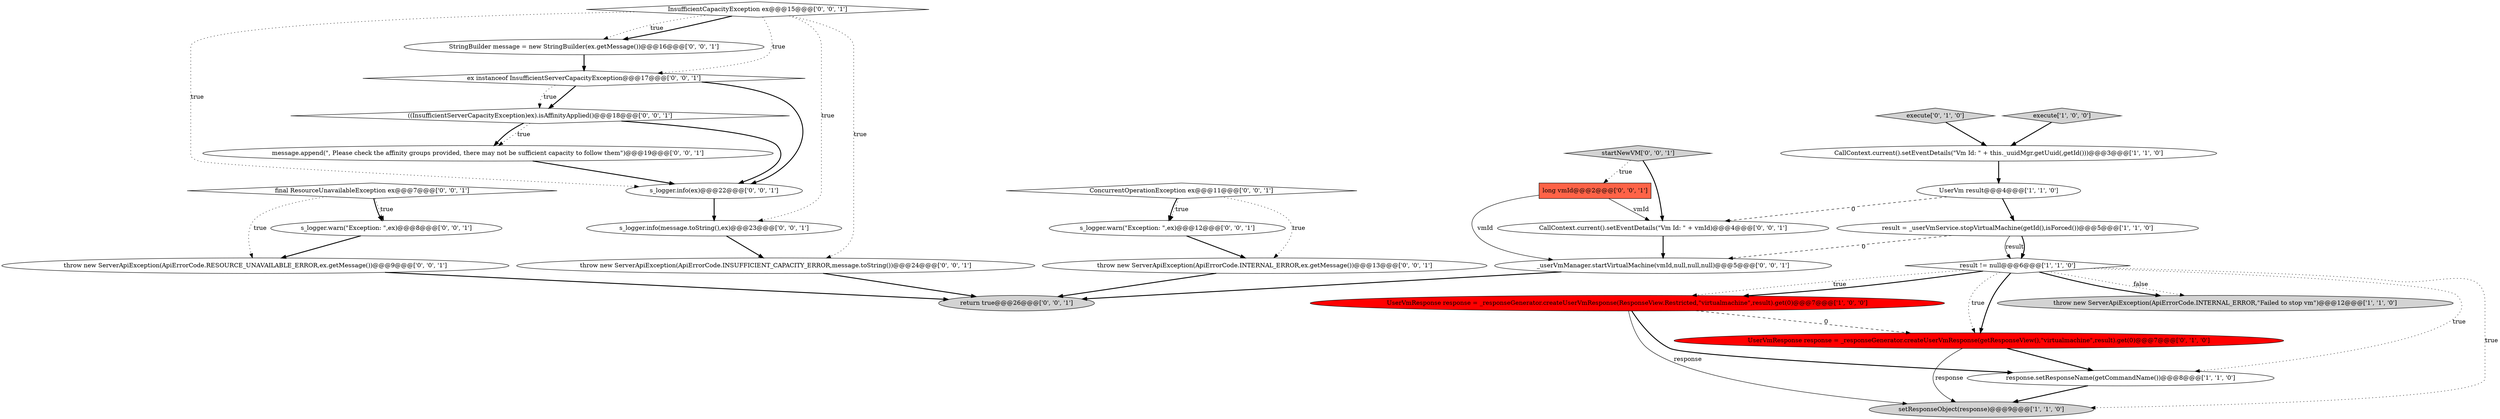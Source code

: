 digraph {
0 [style = filled, label = "result = _userVmService.stopVirtualMachine(getId(),isForced())@@@5@@@['1', '1', '0']", fillcolor = white, shape = ellipse image = "AAA0AAABBB1BBB"];
24 [style = filled, label = "((InsufficientServerCapacityException)ex).isAffinityApplied()@@@18@@@['0', '0', '1']", fillcolor = white, shape = diamond image = "AAA0AAABBB3BBB"];
26 [style = filled, label = "throw new ServerApiException(ApiErrorCode.RESOURCE_UNAVAILABLE_ERROR,ex.getMessage())@@@9@@@['0', '0', '1']", fillcolor = white, shape = ellipse image = "AAA0AAABBB3BBB"];
4 [style = filled, label = "CallContext.current().setEventDetails(\"Vm Id: \" + this._uuidMgr.getUuid(,getId()))@@@3@@@['1', '1', '0']", fillcolor = white, shape = ellipse image = "AAA0AAABBB1BBB"];
29 [style = filled, label = "ex instanceof InsufficientServerCapacityException@@@17@@@['0', '0', '1']", fillcolor = white, shape = diamond image = "AAA0AAABBB3BBB"];
23 [style = filled, label = "InsufficientCapacityException ex@@@15@@@['0', '0', '1']", fillcolor = white, shape = diamond image = "AAA0AAABBB3BBB"];
27 [style = filled, label = "s_logger.warn(\"Exception: \",ex)@@@12@@@['0', '0', '1']", fillcolor = white, shape = ellipse image = "AAA0AAABBB3BBB"];
3 [style = filled, label = "execute['1', '0', '0']", fillcolor = lightgray, shape = diamond image = "AAA0AAABBB1BBB"];
9 [style = filled, label = "execute['0', '1', '0']", fillcolor = lightgray, shape = diamond image = "AAA0AAABBB2BBB"];
5 [style = filled, label = "result != null@@@6@@@['1', '1', '0']", fillcolor = white, shape = diamond image = "AAA0AAABBB1BBB"];
11 [style = filled, label = "ConcurrentOperationException ex@@@11@@@['0', '0', '1']", fillcolor = white, shape = diamond image = "AAA0AAABBB3BBB"];
18 [style = filled, label = "return true@@@26@@@['0', '0', '1']", fillcolor = lightgray, shape = ellipse image = "AAA0AAABBB3BBB"];
1 [style = filled, label = "throw new ServerApiException(ApiErrorCode.INTERNAL_ERROR,\"Failed to stop vm\")@@@12@@@['1', '1', '0']", fillcolor = lightgray, shape = ellipse image = "AAA0AAABBB1BBB"];
20 [style = filled, label = "s_logger.info(ex)@@@22@@@['0', '0', '1']", fillcolor = white, shape = ellipse image = "AAA0AAABBB3BBB"];
12 [style = filled, label = "message.append(\", Please check the affinity groups provided, there may not be sufficient capacity to follow them\")@@@19@@@['0', '0', '1']", fillcolor = white, shape = ellipse image = "AAA0AAABBB3BBB"];
8 [style = filled, label = "setResponseObject(response)@@@9@@@['1', '1', '0']", fillcolor = lightgray, shape = ellipse image = "AAA0AAABBB1BBB"];
15 [style = filled, label = "long vmId@@@2@@@['0', '0', '1']", fillcolor = tomato, shape = box image = "AAA0AAABBB3BBB"];
19 [style = filled, label = "startNewVM['0', '0', '1']", fillcolor = lightgray, shape = diamond image = "AAA0AAABBB3BBB"];
2 [style = filled, label = "UserVm result@@@4@@@['1', '1', '0']", fillcolor = white, shape = ellipse image = "AAA0AAABBB1BBB"];
14 [style = filled, label = "_userVmManager.startVirtualMachine(vmId,null,null,null)@@@5@@@['0', '0', '1']", fillcolor = white, shape = ellipse image = "AAA0AAABBB3BBB"];
16 [style = filled, label = "final ResourceUnavailableException ex@@@7@@@['0', '0', '1']", fillcolor = white, shape = diamond image = "AAA0AAABBB3BBB"];
25 [style = filled, label = "CallContext.current().setEventDetails(\"Vm Id: \" + vmId)@@@4@@@['0', '0', '1']", fillcolor = white, shape = ellipse image = "AAA0AAABBB3BBB"];
13 [style = filled, label = "throw new ServerApiException(ApiErrorCode.INSUFFICIENT_CAPACITY_ERROR,message.toString())@@@24@@@['0', '0', '1']", fillcolor = white, shape = ellipse image = "AAA0AAABBB3BBB"];
28 [style = filled, label = "throw new ServerApiException(ApiErrorCode.INTERNAL_ERROR,ex.getMessage())@@@13@@@['0', '0', '1']", fillcolor = white, shape = ellipse image = "AAA0AAABBB3BBB"];
10 [style = filled, label = "UserVmResponse response = _responseGenerator.createUserVmResponse(getResponseView(),\"virtualmachine\",result).get(0)@@@7@@@['0', '1', '0']", fillcolor = red, shape = ellipse image = "AAA1AAABBB2BBB"];
6 [style = filled, label = "response.setResponseName(getCommandName())@@@8@@@['1', '1', '0']", fillcolor = white, shape = ellipse image = "AAA0AAABBB1BBB"];
17 [style = filled, label = "s_logger.warn(\"Exception: \",ex)@@@8@@@['0', '0', '1']", fillcolor = white, shape = ellipse image = "AAA0AAABBB3BBB"];
22 [style = filled, label = "StringBuilder message = new StringBuilder(ex.getMessage())@@@16@@@['0', '0', '1']", fillcolor = white, shape = ellipse image = "AAA0AAABBB3BBB"];
7 [style = filled, label = "UserVmResponse response = _responseGenerator.createUserVmResponse(ResponseView.Restricted,\"virtualmachine\",result).get(0)@@@7@@@['1', '0', '0']", fillcolor = red, shape = ellipse image = "AAA1AAABBB1BBB"];
21 [style = filled, label = "s_logger.info(message.toString(),ex)@@@23@@@['0', '0', '1']", fillcolor = white, shape = ellipse image = "AAA0AAABBB3BBB"];
5->10 [style = bold, label=""];
24->12 [style = dotted, label="true"];
24->12 [style = bold, label=""];
17->26 [style = bold, label=""];
28->18 [style = bold, label=""];
23->22 [style = dotted, label="true"];
5->10 [style = dotted, label="true"];
9->4 [style = bold, label=""];
27->28 [style = bold, label=""];
16->17 [style = dotted, label="true"];
23->21 [style = dotted, label="true"];
22->29 [style = bold, label=""];
26->18 [style = bold, label=""];
12->20 [style = bold, label=""];
5->6 [style = dotted, label="true"];
4->2 [style = bold, label=""];
25->14 [style = bold, label=""];
16->17 [style = bold, label=""];
19->15 [style = dotted, label="true"];
5->1 [style = dotted, label="false"];
15->25 [style = solid, label="vmId"];
3->4 [style = bold, label=""];
10->6 [style = bold, label=""];
19->25 [style = bold, label=""];
16->26 [style = dotted, label="true"];
24->20 [style = bold, label=""];
20->21 [style = bold, label=""];
0->14 [style = dashed, label="0"];
5->1 [style = bold, label=""];
29->20 [style = bold, label=""];
10->8 [style = solid, label="response"];
23->20 [style = dotted, label="true"];
2->0 [style = bold, label=""];
23->22 [style = bold, label=""];
11->27 [style = dotted, label="true"];
21->13 [style = bold, label=""];
5->7 [style = dotted, label="true"];
0->5 [style = solid, label="result"];
23->13 [style = dotted, label="true"];
6->8 [style = bold, label=""];
7->6 [style = bold, label=""];
2->25 [style = dashed, label="0"];
11->28 [style = dotted, label="true"];
5->7 [style = bold, label=""];
7->10 [style = dashed, label="0"];
14->18 [style = bold, label=""];
15->14 [style = solid, label="vmId"];
7->8 [style = solid, label="response"];
5->8 [style = dotted, label="true"];
23->29 [style = dotted, label="true"];
29->24 [style = bold, label=""];
29->24 [style = dotted, label="true"];
13->18 [style = bold, label=""];
0->5 [style = bold, label=""];
11->27 [style = bold, label=""];
}
